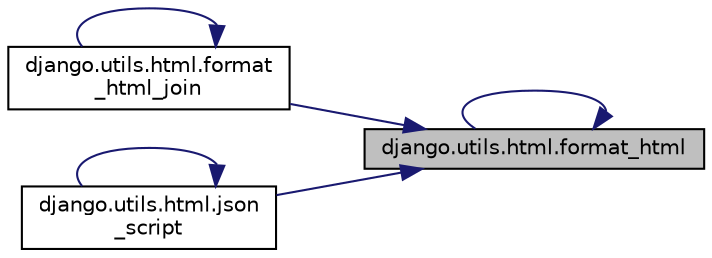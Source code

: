 digraph "django.utils.html.format_html"
{
 // LATEX_PDF_SIZE
  edge [fontname="Helvetica",fontsize="10",labelfontname="Helvetica",labelfontsize="10"];
  node [fontname="Helvetica",fontsize="10",shape=record];
  rankdir="RL";
  Node1 [label="django.utils.html.format_html",height=0.2,width=0.4,color="black", fillcolor="grey75", style="filled", fontcolor="black",tooltip=" "];
  Node1 -> Node1 [dir="back",color="midnightblue",fontsize="10",style="solid",fontname="Helvetica"];
  Node1 -> Node2 [dir="back",color="midnightblue",fontsize="10",style="solid",fontname="Helvetica"];
  Node2 [label="django.utils.html.format\l_html_join",height=0.2,width=0.4,color="black", fillcolor="white", style="filled",URL="$da/d99/namespacedjango_1_1utils_1_1html.html#ae30c5f9a8b55bf05392a6399494c7724",tooltip=" "];
  Node2 -> Node2 [dir="back",color="midnightblue",fontsize="10",style="solid",fontname="Helvetica"];
  Node1 -> Node3 [dir="back",color="midnightblue",fontsize="10",style="solid",fontname="Helvetica"];
  Node3 [label="django.utils.html.json\l_script",height=0.2,width=0.4,color="black", fillcolor="white", style="filled",URL="$da/d99/namespacedjango_1_1utils_1_1html.html#a15e0a8986fa50772dbb093359714c057",tooltip=" "];
  Node3 -> Node3 [dir="back",color="midnightblue",fontsize="10",style="solid",fontname="Helvetica"];
}
